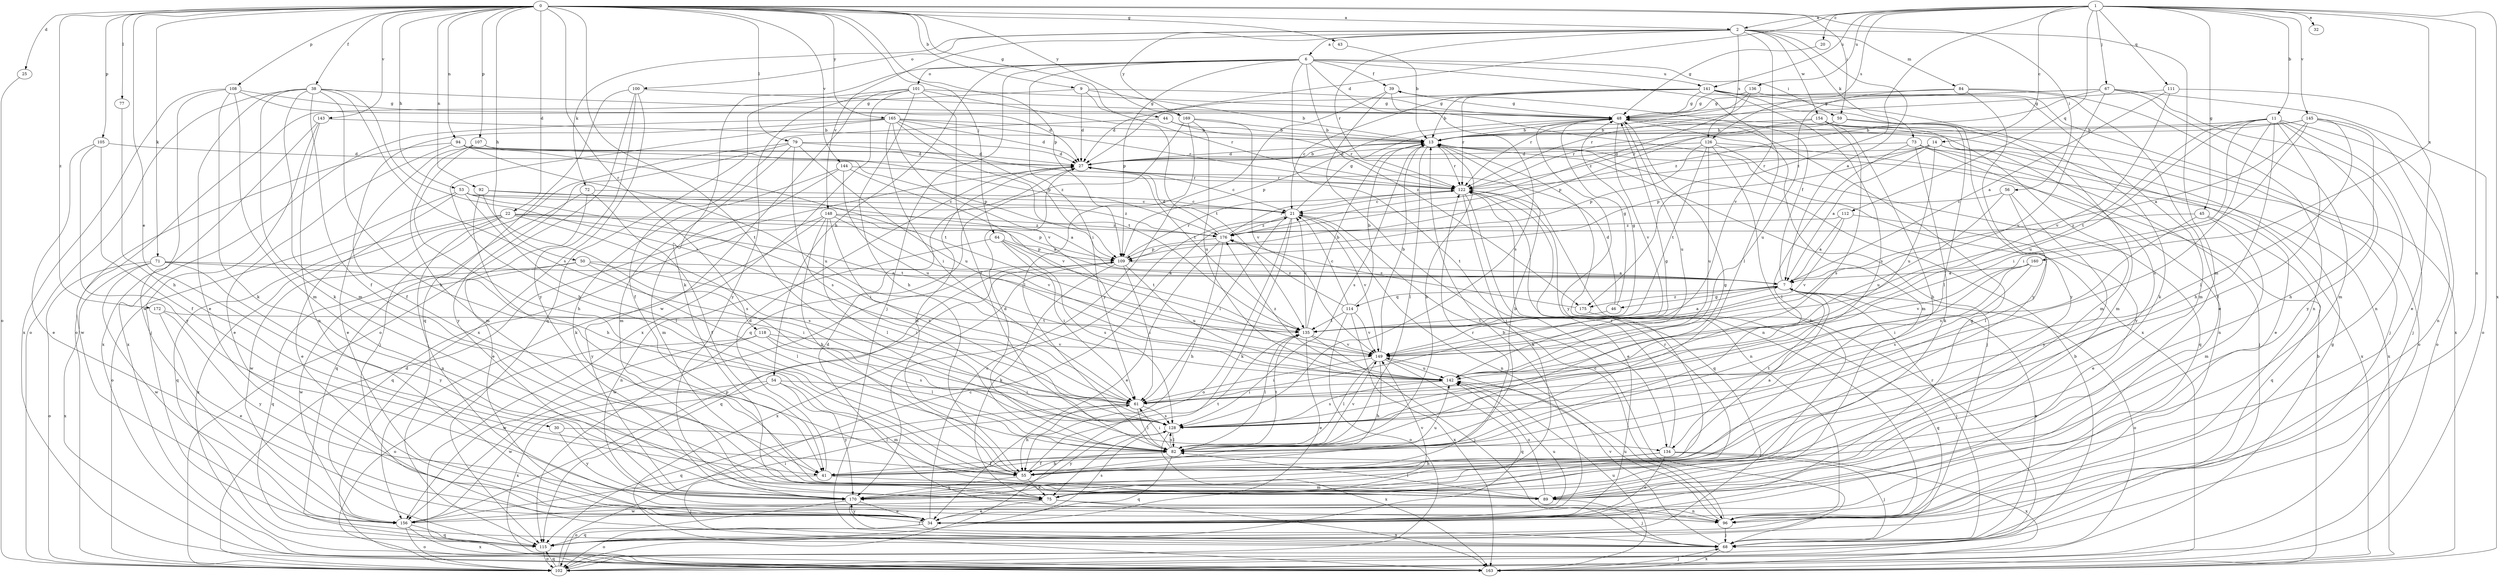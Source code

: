 strict digraph  {
0;
1;
2;
6;
7;
9;
11;
13;
14;
20;
21;
22;
25;
27;
30;
32;
34;
38;
39;
41;
43;
44;
45;
46;
48;
50;
53;
54;
55;
56;
59;
61;
64;
67;
68;
71;
72;
73;
75;
77;
79;
82;
84;
89;
92;
94;
96;
100;
101;
102;
105;
107;
108;
109;
111;
112;
114;
115;
118;
122;
126;
128;
134;
135;
136;
141;
142;
143;
144;
145;
148;
149;
154;
156;
160;
163;
165;
169;
170;
172;
175;
176;
0 -> 2  [label=a];
0 -> 9  [label=b];
0 -> 22  [label=d];
0 -> 25  [label=d];
0 -> 30  [label=e];
0 -> 38  [label=f];
0 -> 43  [label=g];
0 -> 44  [label=g];
0 -> 50  [label=h];
0 -> 53  [label=h];
0 -> 56  [label=i];
0 -> 59  [label=i];
0 -> 64  [label=j];
0 -> 71  [label=k];
0 -> 77  [label=l];
0 -> 79  [label=l];
0 -> 92  [label=n];
0 -> 94  [label=n];
0 -> 105  [label=p];
0 -> 107  [label=p];
0 -> 108  [label=p];
0 -> 109  [label=p];
0 -> 118  [label=r];
0 -> 134  [label=t];
0 -> 143  [label=v];
0 -> 144  [label=v];
0 -> 165  [label=y];
0 -> 169  [label=y];
0 -> 172  [label=z];
1 -> 2  [label=a];
1 -> 11  [label=b];
1 -> 14  [label=c];
1 -> 20  [label=c];
1 -> 27  [label=d];
1 -> 32  [label=e];
1 -> 45  [label=g];
1 -> 67  [label=j];
1 -> 96  [label=n];
1 -> 111  [label=q];
1 -> 112  [label=q];
1 -> 126  [label=s];
1 -> 136  [label=u];
1 -> 141  [label=u];
1 -> 145  [label=v];
1 -> 160  [label=x];
1 -> 163  [label=x];
1 -> 175  [label=z];
2 -> 6  [label=a];
2 -> 7  [label=a];
2 -> 72  [label=k];
2 -> 73  [label=k];
2 -> 84  [label=m];
2 -> 89  [label=m];
2 -> 100  [label=o];
2 -> 122  [label=r];
2 -> 126  [label=s];
2 -> 148  [label=v];
2 -> 149  [label=v];
2 -> 154  [label=w];
2 -> 169  [label=y];
6 -> 39  [label=f];
6 -> 54  [label=h];
6 -> 59  [label=i];
6 -> 61  [label=i];
6 -> 68  [label=j];
6 -> 75  [label=k];
6 -> 82  [label=l];
6 -> 101  [label=o];
6 -> 109  [label=p];
6 -> 128  [label=s];
6 -> 134  [label=t];
6 -> 141  [label=u];
6 -> 175  [label=z];
7 -> 39  [label=f];
7 -> 46  [label=g];
7 -> 68  [label=j];
7 -> 102  [label=o];
7 -> 114  [label=q];
7 -> 134  [label=t];
7 -> 175  [label=z];
9 -> 13  [label=b];
9 -> 27  [label=d];
9 -> 48  [label=g];
9 -> 102  [label=o];
9 -> 122  [label=r];
11 -> 13  [label=b];
11 -> 41  [label=f];
11 -> 55  [label=h];
11 -> 61  [label=i];
11 -> 68  [label=j];
11 -> 102  [label=o];
11 -> 128  [label=s];
11 -> 135  [label=t];
11 -> 142  [label=u];
11 -> 170  [label=y];
13 -> 27  [label=d];
13 -> 68  [label=j];
13 -> 82  [label=l];
13 -> 96  [label=n];
13 -> 122  [label=r];
13 -> 128  [label=s];
14 -> 7  [label=a];
14 -> 27  [label=d];
14 -> 34  [label=e];
14 -> 109  [label=p];
14 -> 122  [label=r];
14 -> 142  [label=u];
14 -> 170  [label=y];
20 -> 48  [label=g];
21 -> 48  [label=g];
21 -> 61  [label=i];
21 -> 75  [label=k];
21 -> 96  [label=n];
21 -> 102  [label=o];
21 -> 149  [label=v];
21 -> 176  [label=z];
22 -> 7  [label=a];
22 -> 96  [label=n];
22 -> 115  [label=q];
22 -> 128  [label=s];
22 -> 135  [label=t];
22 -> 156  [label=w];
22 -> 163  [label=x];
22 -> 176  [label=z];
25 -> 102  [label=o];
27 -> 13  [label=b];
27 -> 21  [label=c];
27 -> 122  [label=r];
30 -> 82  [label=l];
30 -> 170  [label=y];
34 -> 13  [label=b];
34 -> 21  [label=c];
34 -> 48  [label=g];
34 -> 102  [label=o];
34 -> 115  [label=q];
34 -> 128  [label=s];
34 -> 170  [label=y];
38 -> 34  [label=e];
38 -> 41  [label=f];
38 -> 48  [label=g];
38 -> 55  [label=h];
38 -> 61  [label=i];
38 -> 75  [label=k];
38 -> 89  [label=m];
38 -> 102  [label=o];
38 -> 128  [label=s];
39 -> 48  [label=g];
39 -> 68  [label=j];
39 -> 163  [label=x];
39 -> 170  [label=y];
41 -> 7  [label=a];
41 -> 13  [label=b];
41 -> 27  [label=d];
41 -> 68  [label=j];
41 -> 89  [label=m];
43 -> 13  [label=b];
44 -> 13  [label=b];
44 -> 41  [label=f];
44 -> 122  [label=r];
45 -> 89  [label=m];
45 -> 115  [label=q];
45 -> 128  [label=s];
45 -> 176  [label=z];
46 -> 27  [label=d];
46 -> 48  [label=g];
46 -> 135  [label=t];
48 -> 13  [label=b];
48 -> 89  [label=m];
48 -> 102  [label=o];
48 -> 109  [label=p];
48 -> 142  [label=u];
48 -> 149  [label=v];
48 -> 170  [label=y];
50 -> 7  [label=a];
50 -> 61  [label=i];
50 -> 82  [label=l];
50 -> 115  [label=q];
50 -> 156  [label=w];
53 -> 7  [label=a];
53 -> 21  [label=c];
53 -> 34  [label=e];
53 -> 61  [label=i];
53 -> 82  [label=l];
53 -> 102  [label=o];
54 -> 61  [label=i];
54 -> 89  [label=m];
54 -> 156  [label=w];
54 -> 163  [label=x];
54 -> 170  [label=y];
55 -> 27  [label=d];
55 -> 75  [label=k];
55 -> 122  [label=r];
55 -> 135  [label=t];
55 -> 142  [label=u];
55 -> 170  [label=y];
56 -> 21  [label=c];
56 -> 82  [label=l];
56 -> 142  [label=u];
56 -> 170  [label=y];
59 -> 13  [label=b];
59 -> 82  [label=l];
59 -> 89  [label=m];
59 -> 109  [label=p];
61 -> 48  [label=g];
61 -> 55  [label=h];
61 -> 82  [label=l];
61 -> 115  [label=q];
61 -> 128  [label=s];
64 -> 61  [label=i];
64 -> 96  [label=n];
64 -> 109  [label=p];
64 -> 128  [label=s];
64 -> 135  [label=t];
67 -> 48  [label=g];
67 -> 89  [label=m];
67 -> 96  [label=n];
67 -> 102  [label=o];
67 -> 122  [label=r];
67 -> 149  [label=v];
67 -> 176  [label=z];
68 -> 7  [label=a];
68 -> 149  [label=v];
68 -> 163  [label=x];
71 -> 7  [label=a];
71 -> 61  [label=i];
71 -> 102  [label=o];
71 -> 156  [label=w];
71 -> 163  [label=x];
71 -> 170  [label=y];
72 -> 21  [label=c];
72 -> 34  [label=e];
72 -> 41  [label=f];
72 -> 115  [label=q];
73 -> 27  [label=d];
73 -> 68  [label=j];
73 -> 75  [label=k];
73 -> 82  [label=l];
73 -> 96  [label=n];
73 -> 163  [label=x];
75 -> 34  [label=e];
75 -> 96  [label=n];
75 -> 122  [label=r];
75 -> 149  [label=v];
75 -> 156  [label=w];
75 -> 163  [label=x];
77 -> 55  [label=h];
79 -> 27  [label=d];
79 -> 68  [label=j];
79 -> 89  [label=m];
79 -> 128  [label=s];
79 -> 135  [label=t];
79 -> 142  [label=u];
79 -> 170  [label=y];
82 -> 13  [label=b];
82 -> 27  [label=d];
82 -> 41  [label=f];
82 -> 48  [label=g];
82 -> 55  [label=h];
82 -> 61  [label=i];
82 -> 115  [label=q];
82 -> 128  [label=s];
82 -> 135  [label=t];
82 -> 149  [label=v];
84 -> 34  [label=e];
84 -> 48  [label=g];
84 -> 96  [label=n];
84 -> 142  [label=u];
84 -> 170  [label=y];
89 -> 68  [label=j];
89 -> 82  [label=l];
89 -> 142  [label=u];
92 -> 21  [label=c];
92 -> 55  [label=h];
92 -> 128  [label=s];
92 -> 176  [label=z];
94 -> 27  [label=d];
94 -> 34  [label=e];
94 -> 109  [label=p];
94 -> 142  [label=u];
94 -> 156  [label=w];
94 -> 176  [label=z];
96 -> 21  [label=c];
96 -> 27  [label=d];
96 -> 68  [label=j];
96 -> 142  [label=u];
100 -> 48  [label=g];
100 -> 102  [label=o];
100 -> 115  [label=q];
100 -> 163  [label=x];
100 -> 170  [label=y];
101 -> 48  [label=g];
101 -> 55  [label=h];
101 -> 82  [label=l];
101 -> 115  [label=q];
101 -> 135  [label=t];
101 -> 156  [label=w];
101 -> 163  [label=x];
101 -> 170  [label=y];
102 -> 13  [label=b];
102 -> 21  [label=c];
102 -> 27  [label=d];
102 -> 48  [label=g];
102 -> 115  [label=q];
102 -> 122  [label=r];
105 -> 27  [label=d];
105 -> 34  [label=e];
105 -> 41  [label=f];
105 -> 170  [label=y];
107 -> 27  [label=d];
107 -> 34  [label=e];
107 -> 55  [label=h];
107 -> 89  [label=m];
107 -> 135  [label=t];
108 -> 27  [label=d];
108 -> 48  [label=g];
108 -> 75  [label=k];
108 -> 89  [label=m];
108 -> 156  [label=w];
108 -> 163  [label=x];
109 -> 7  [label=a];
109 -> 61  [label=i];
109 -> 75  [label=k];
109 -> 115  [label=q];
109 -> 122  [label=r];
109 -> 142  [label=u];
109 -> 156  [label=w];
109 -> 163  [label=x];
111 -> 7  [label=a];
111 -> 34  [label=e];
111 -> 48  [label=g];
111 -> 149  [label=v];
112 -> 7  [label=a];
112 -> 34  [label=e];
112 -> 149  [label=v];
112 -> 176  [label=z];
114 -> 13  [label=b];
114 -> 21  [label=c];
114 -> 102  [label=o];
114 -> 135  [label=t];
114 -> 149  [label=v];
114 -> 163  [label=x];
114 -> 176  [label=z];
115 -> 102  [label=o];
118 -> 82  [label=l];
118 -> 102  [label=o];
118 -> 128  [label=s];
118 -> 149  [label=v];
118 -> 156  [label=w];
122 -> 21  [label=c];
122 -> 34  [label=e];
122 -> 75  [label=k];
122 -> 96  [label=n];
122 -> 115  [label=q];
126 -> 27  [label=d];
126 -> 75  [label=k];
126 -> 109  [label=p];
126 -> 115  [label=q];
126 -> 135  [label=t];
126 -> 142  [label=u];
126 -> 163  [label=x];
128 -> 82  [label=l];
128 -> 163  [label=x];
128 -> 170  [label=y];
134 -> 34  [label=e];
134 -> 41  [label=f];
134 -> 55  [label=h];
134 -> 68  [label=j];
134 -> 122  [label=r];
134 -> 163  [label=x];
135 -> 7  [label=a];
135 -> 13  [label=b];
135 -> 21  [label=c];
135 -> 34  [label=e];
135 -> 48  [label=g];
135 -> 68  [label=j];
135 -> 82  [label=l];
135 -> 149  [label=v];
136 -> 48  [label=g];
136 -> 122  [label=r];
136 -> 163  [label=x];
136 -> 176  [label=z];
141 -> 13  [label=b];
141 -> 21  [label=c];
141 -> 27  [label=d];
141 -> 48  [label=g];
141 -> 75  [label=k];
141 -> 89  [label=m];
141 -> 122  [label=r];
141 -> 128  [label=s];
141 -> 170  [label=y];
142 -> 61  [label=i];
142 -> 128  [label=s];
142 -> 176  [label=z];
143 -> 13  [label=b];
143 -> 68  [label=j];
143 -> 96  [label=n];
143 -> 163  [label=x];
144 -> 75  [label=k];
144 -> 89  [label=m];
144 -> 122  [label=r];
144 -> 142  [label=u];
144 -> 149  [label=v];
145 -> 7  [label=a];
145 -> 13  [label=b];
145 -> 55  [label=h];
145 -> 61  [label=i];
145 -> 82  [label=l];
145 -> 96  [label=n];
145 -> 122  [label=r];
148 -> 55  [label=h];
148 -> 82  [label=l];
148 -> 109  [label=p];
148 -> 115  [label=q];
148 -> 128  [label=s];
148 -> 149  [label=v];
148 -> 170  [label=y];
148 -> 176  [label=z];
149 -> 13  [label=b];
149 -> 55  [label=h];
149 -> 61  [label=i];
149 -> 82  [label=l];
149 -> 115  [label=q];
149 -> 142  [label=u];
154 -> 13  [label=b];
154 -> 55  [label=h];
154 -> 68  [label=j];
154 -> 89  [label=m];
154 -> 122  [label=r];
154 -> 128  [label=s];
156 -> 61  [label=i];
156 -> 102  [label=o];
156 -> 109  [label=p];
156 -> 115  [label=q];
156 -> 142  [label=u];
156 -> 163  [label=x];
160 -> 7  [label=a];
160 -> 61  [label=i];
160 -> 128  [label=s];
160 -> 149  [label=v];
163 -> 13  [label=b];
163 -> 68  [label=j];
163 -> 142  [label=u];
165 -> 13  [label=b];
165 -> 27  [label=d];
165 -> 41  [label=f];
165 -> 55  [label=h];
165 -> 61  [label=i];
165 -> 109  [label=p];
165 -> 122  [label=r];
165 -> 135  [label=t];
165 -> 149  [label=v];
165 -> 163  [label=x];
169 -> 13  [label=b];
169 -> 82  [label=l];
169 -> 115  [label=q];
169 -> 142  [label=u];
169 -> 149  [label=v];
170 -> 34  [label=e];
170 -> 68  [label=j];
170 -> 102  [label=o];
172 -> 34  [label=e];
172 -> 135  [label=t];
172 -> 170  [label=y];
175 -> 115  [label=q];
175 -> 176  [label=z];
176 -> 27  [label=d];
176 -> 34  [label=e];
176 -> 55  [label=h];
176 -> 109  [label=p];
176 -> 122  [label=r];
}

